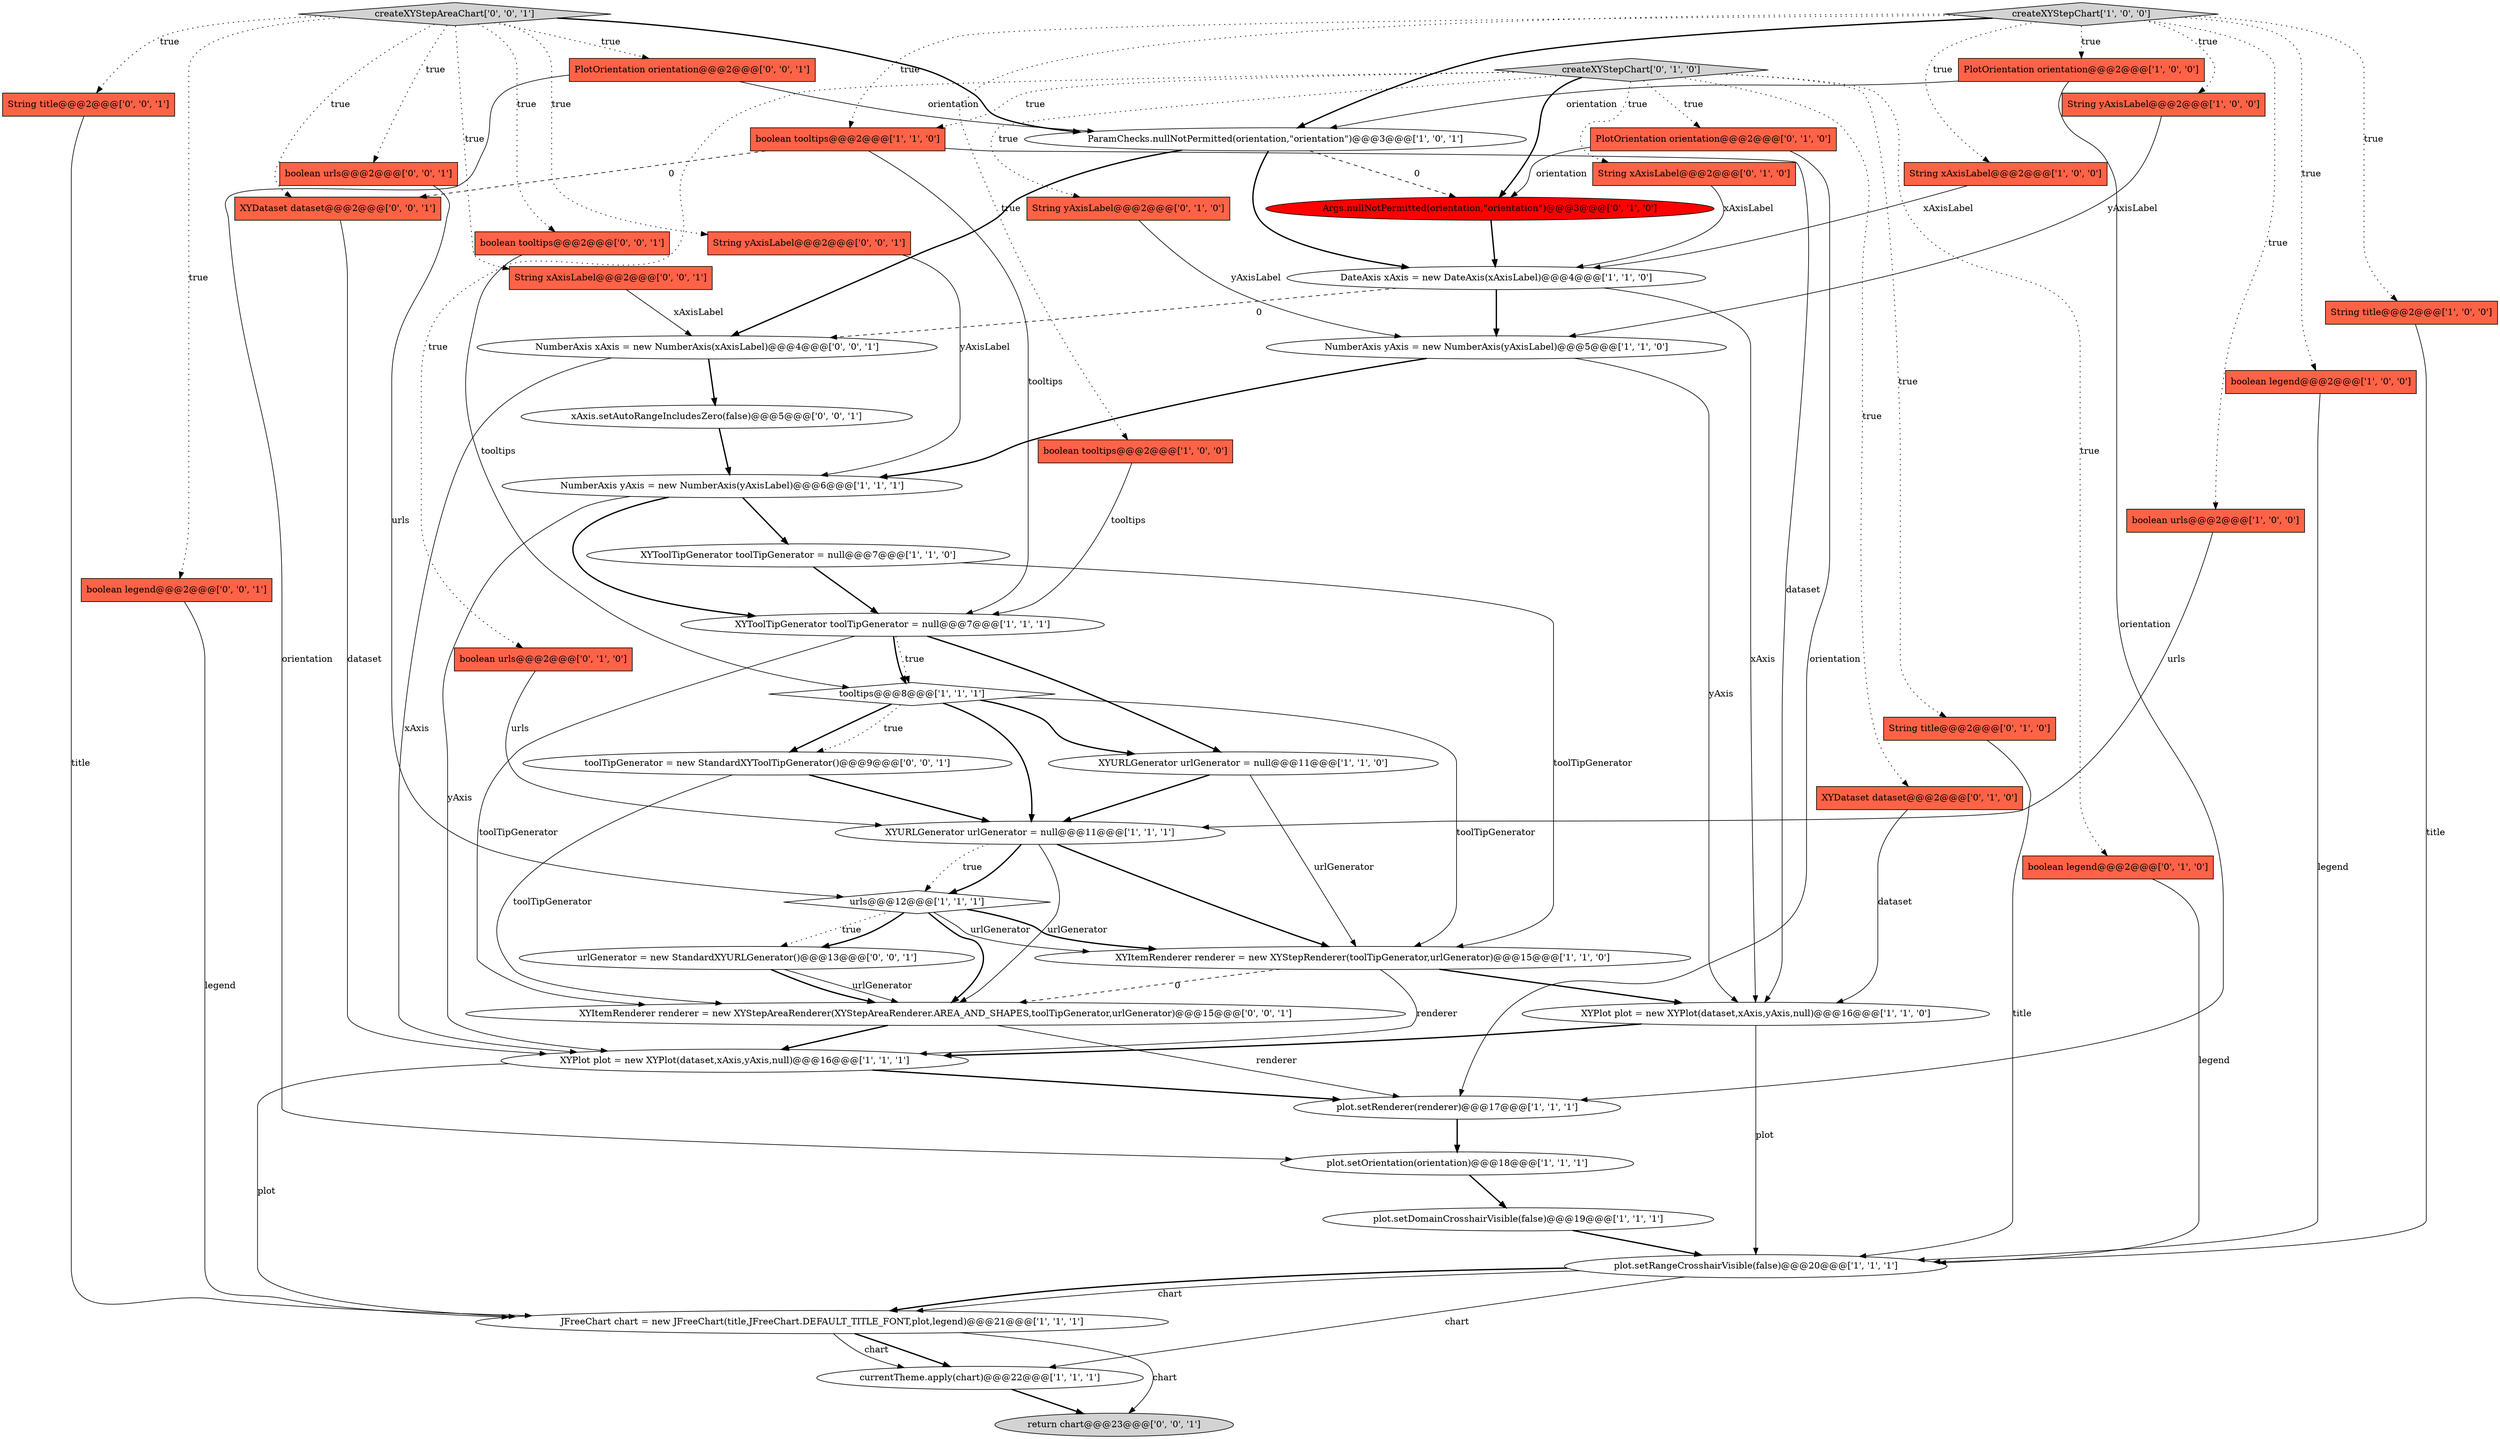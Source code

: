 digraph {
21 [style = filled, label = "XYURLGenerator urlGenerator = null@@@11@@@['1', '1', '0']", fillcolor = white, shape = ellipse image = "AAA0AAABBB1BBB"];
25 [style = filled, label = "DateAxis xAxis = new DateAxis(xAxisLabel)@@@4@@@['1', '1', '0']", fillcolor = white, shape = ellipse image = "AAA0AAABBB1BBB"];
33 [style = filled, label = "PlotOrientation orientation@@@2@@@['0', '1', '0']", fillcolor = tomato, shape = box image = "AAA0AAABBB2BBB"];
6 [style = filled, label = "String title@@@2@@@['1', '0', '0']", fillcolor = tomato, shape = box image = "AAA0AAABBB1BBB"];
50 [style = filled, label = "NumberAxis xAxis = new NumberAxis(xAxisLabel)@@@4@@@['0', '0', '1']", fillcolor = white, shape = ellipse image = "AAA0AAABBB3BBB"];
26 [style = filled, label = "XYToolTipGenerator toolTipGenerator = null@@@7@@@['1', '1', '1']", fillcolor = white, shape = ellipse image = "AAA0AAABBB1BBB"];
2 [style = filled, label = "plot.setRenderer(renderer)@@@17@@@['1', '1', '1']", fillcolor = white, shape = ellipse image = "AAA0AAABBB1BBB"];
8 [style = filled, label = "boolean legend@@@2@@@['1', '0', '0']", fillcolor = tomato, shape = box image = "AAA0AAABBB1BBB"];
44 [style = filled, label = "return chart@@@23@@@['0', '0', '1']", fillcolor = lightgray, shape = ellipse image = "AAA0AAABBB3BBB"];
7 [style = filled, label = "String xAxisLabel@@@2@@@['1', '0', '0']", fillcolor = tomato, shape = box image = "AAA0AAABBB1BBB"];
34 [style = filled, label = "String xAxisLabel@@@2@@@['0', '1', '0']", fillcolor = tomato, shape = box image = "AAA0AAABBB2BBB"];
48 [style = filled, label = "XYDataset dataset@@@2@@@['0', '0', '1']", fillcolor = tomato, shape = box image = "AAA0AAABBB3BBB"];
13 [style = filled, label = "urls@@@12@@@['1', '1', '1']", fillcolor = white, shape = diamond image = "AAA0AAABBB1BBB"];
37 [style = filled, label = "String yAxisLabel@@@2@@@['0', '0', '1']", fillcolor = tomato, shape = box image = "AAA0AAABBB3BBB"];
16 [style = filled, label = "XYPlot plot = new XYPlot(dataset,xAxis,yAxis,null)@@@16@@@['1', '1', '0']", fillcolor = white, shape = ellipse image = "AAA0AAABBB1BBB"];
31 [style = filled, label = "Args.nullNotPermitted(orientation,\"orientation\")@@@3@@@['0', '1', '0']", fillcolor = red, shape = ellipse image = "AAA1AAABBB2BBB"];
43 [style = filled, label = "XYItemRenderer renderer = new XYStepAreaRenderer(XYStepAreaRenderer.AREA_AND_SHAPES,toolTipGenerator,urlGenerator)@@@15@@@['0', '0', '1']", fillcolor = white, shape = ellipse image = "AAA0AAABBB3BBB"];
24 [style = filled, label = "tooltips@@@8@@@['1', '1', '1']", fillcolor = white, shape = diamond image = "AAA0AAABBB1BBB"];
30 [style = filled, label = "createXYStepChart['0', '1', '0']", fillcolor = lightgray, shape = diamond image = "AAA0AAABBB2BBB"];
35 [style = filled, label = "String title@@@2@@@['0', '1', '0']", fillcolor = tomato, shape = box image = "AAA0AAABBB2BBB"];
40 [style = filled, label = "createXYStepAreaChart['0', '0', '1']", fillcolor = lightgray, shape = diamond image = "AAA0AAABBB3BBB"];
46 [style = filled, label = "String title@@@2@@@['0', '0', '1']", fillcolor = tomato, shape = box image = "AAA0AAABBB3BBB"];
3 [style = filled, label = "plot.setRangeCrosshairVisible(false)@@@20@@@['1', '1', '1']", fillcolor = white, shape = ellipse image = "AAA0AAABBB1BBB"];
36 [style = filled, label = "XYDataset dataset@@@2@@@['0', '1', '0']", fillcolor = tomato, shape = box image = "AAA0AAABBB2BBB"];
19 [style = filled, label = "plot.setDomainCrosshairVisible(false)@@@19@@@['1', '1', '1']", fillcolor = white, shape = ellipse image = "AAA0AAABBB1BBB"];
14 [style = filled, label = "String yAxisLabel@@@2@@@['1', '0', '0']", fillcolor = tomato, shape = box image = "AAA0AAABBB1BBB"];
12 [style = filled, label = "JFreeChart chart = new JFreeChart(title,JFreeChart.DEFAULT_TITLE_FONT,plot,legend)@@@21@@@['1', '1', '1']", fillcolor = white, shape = ellipse image = "AAA0AAABBB1BBB"];
45 [style = filled, label = "String xAxisLabel@@@2@@@['0', '0', '1']", fillcolor = tomato, shape = box image = "AAA0AAABBB3BBB"];
0 [style = filled, label = "plot.setOrientation(orientation)@@@18@@@['1', '1', '1']", fillcolor = white, shape = ellipse image = "AAA0AAABBB1BBB"];
5 [style = filled, label = "PlotOrientation orientation@@@2@@@['1', '0', '0']", fillcolor = tomato, shape = box image = "AAA0AAABBB1BBB"];
22 [style = filled, label = "NumberAxis yAxis = new NumberAxis(yAxisLabel)@@@6@@@['1', '1', '1']", fillcolor = white, shape = ellipse image = "AAA0AAABBB1BBB"];
38 [style = filled, label = "PlotOrientation orientation@@@2@@@['0', '0', '1']", fillcolor = tomato, shape = box image = "AAA0AAABBB3BBB"];
15 [style = filled, label = "XYToolTipGenerator toolTipGenerator = null@@@7@@@['1', '1', '0']", fillcolor = white, shape = ellipse image = "AAA0AAABBB1BBB"];
39 [style = filled, label = "toolTipGenerator = new StandardXYToolTipGenerator()@@@9@@@['0', '0', '1']", fillcolor = white, shape = ellipse image = "AAA0AAABBB3BBB"];
49 [style = filled, label = "xAxis.setAutoRangeIncludesZero(false)@@@5@@@['0', '0', '1']", fillcolor = white, shape = ellipse image = "AAA0AAABBB3BBB"];
17 [style = filled, label = "createXYStepChart['1', '0', '0']", fillcolor = lightgray, shape = diamond image = "AAA0AAABBB1BBB"];
47 [style = filled, label = "boolean urls@@@2@@@['0', '0', '1']", fillcolor = tomato, shape = box image = "AAA0AAABBB3BBB"];
27 [style = filled, label = "XYItemRenderer renderer = new XYStepRenderer(toolTipGenerator,urlGenerator)@@@15@@@['1', '1', '0']", fillcolor = white, shape = ellipse image = "AAA0AAABBB1BBB"];
32 [style = filled, label = "String yAxisLabel@@@2@@@['0', '1', '0']", fillcolor = tomato, shape = box image = "AAA0AAABBB2BBB"];
10 [style = filled, label = "XYPlot plot = new XYPlot(dataset,xAxis,yAxis,null)@@@16@@@['1', '1', '1']", fillcolor = white, shape = ellipse image = "AAA0AAABBB1BBB"];
9 [style = filled, label = "NumberAxis yAxis = new NumberAxis(yAxisLabel)@@@5@@@['1', '1', '0']", fillcolor = white, shape = ellipse image = "AAA0AAABBB1BBB"];
11 [style = filled, label = "boolean tooltips@@@2@@@['1', '0', '0']", fillcolor = tomato, shape = box image = "AAA0AAABBB1BBB"];
18 [style = filled, label = "boolean tooltips@@@2@@@['1', '1', '0']", fillcolor = tomato, shape = box image = "AAA0AAABBB1BBB"];
20 [style = filled, label = "XYURLGenerator urlGenerator = null@@@11@@@['1', '1', '1']", fillcolor = white, shape = ellipse image = "AAA0AAABBB1BBB"];
41 [style = filled, label = "boolean legend@@@2@@@['0', '0', '1']", fillcolor = tomato, shape = box image = "AAA0AAABBB3BBB"];
29 [style = filled, label = "boolean urls@@@2@@@['0', '1', '0']", fillcolor = tomato, shape = box image = "AAA0AAABBB2BBB"];
23 [style = filled, label = "currentTheme.apply(chart)@@@22@@@['1', '1', '1']", fillcolor = white, shape = ellipse image = "AAA0AAABBB1BBB"];
1 [style = filled, label = "boolean urls@@@2@@@['1', '0', '0']", fillcolor = tomato, shape = box image = "AAA0AAABBB1BBB"];
28 [style = filled, label = "boolean legend@@@2@@@['0', '1', '0']", fillcolor = tomato, shape = box image = "AAA0AAABBB2BBB"];
51 [style = filled, label = "urlGenerator = new StandardXYURLGenerator()@@@13@@@['0', '0', '1']", fillcolor = white, shape = ellipse image = "AAA0AAABBB3BBB"];
42 [style = filled, label = "boolean tooltips@@@2@@@['0', '0', '1']", fillcolor = tomato, shape = box image = "AAA0AAABBB3BBB"];
4 [style = filled, label = "ParamChecks.nullNotPermitted(orientation,\"orientation\")@@@3@@@['1', '0', '1']", fillcolor = white, shape = ellipse image = "AAA0AAABBB1BBB"];
40->4 [style = bold, label=""];
20->43 [style = solid, label="urlGenerator"];
22->15 [style = bold, label=""];
4->25 [style = bold, label=""];
17->6 [style = dotted, label="true"];
13->51 [style = dotted, label="true"];
17->1 [style = dotted, label="true"];
24->39 [style = bold, label=""];
17->14 [style = dotted, label="true"];
21->27 [style = solid, label="urlGenerator"];
37->22 [style = solid, label="yAxisLabel"];
16->3 [style = solid, label="plot"];
8->3 [style = solid, label="legend"];
40->37 [style = dotted, label="true"];
49->22 [style = bold, label=""];
20->27 [style = bold, label=""];
40->46 [style = dotted, label="true"];
13->51 [style = bold, label=""];
17->8 [style = dotted, label="true"];
47->13 [style = solid, label="urls"];
38->0 [style = solid, label="orientation"];
24->21 [style = bold, label=""];
34->25 [style = solid, label="xAxisLabel"];
26->24 [style = dotted, label="true"];
12->44 [style = solid, label="chart"];
27->10 [style = solid, label="renderer"];
20->13 [style = dotted, label="true"];
50->10 [style = solid, label="xAxis"];
18->26 [style = solid, label="tooltips"];
19->3 [style = bold, label=""];
14->9 [style = solid, label="yAxisLabel"];
23->44 [style = bold, label=""];
30->33 [style = dotted, label="true"];
32->9 [style = solid, label="yAxisLabel"];
40->41 [style = dotted, label="true"];
22->10 [style = solid, label="yAxis"];
0->19 [style = bold, label=""];
48->10 [style = solid, label="dataset"];
40->48 [style = dotted, label="true"];
35->3 [style = solid, label="title"];
27->16 [style = bold, label=""];
26->24 [style = bold, label=""];
50->49 [style = bold, label=""];
38->4 [style = solid, label="orientation"];
24->20 [style = bold, label=""];
33->2 [style = solid, label="orientation"];
30->29 [style = dotted, label="true"];
28->3 [style = solid, label="legend"];
11->26 [style = solid, label="tooltips"];
40->47 [style = dotted, label="true"];
13->43 [style = bold, label=""];
51->43 [style = solid, label="urlGenerator"];
24->27 [style = solid, label="toolTipGenerator"];
30->32 [style = dotted, label="true"];
42->24 [style = solid, label="tooltips"];
43->10 [style = bold, label=""];
10->2 [style = bold, label=""];
30->28 [style = dotted, label="true"];
39->20 [style = bold, label=""];
12->23 [style = solid, label="chart"];
40->42 [style = dotted, label="true"];
1->20 [style = solid, label="urls"];
9->22 [style = bold, label=""];
45->50 [style = solid, label="xAxisLabel"];
22->26 [style = bold, label=""];
27->43 [style = dashed, label="0"];
20->13 [style = bold, label=""];
31->25 [style = bold, label=""];
17->18 [style = dotted, label="true"];
5->4 [style = solid, label="orientation"];
36->16 [style = solid, label="dataset"];
13->27 [style = solid, label="urlGenerator"];
24->39 [style = dotted, label="true"];
25->9 [style = bold, label=""];
43->2 [style = solid, label="renderer"];
40->38 [style = dotted, label="true"];
5->2 [style = solid, label="orientation"];
3->12 [style = bold, label=""];
18->48 [style = dashed, label="0"];
30->34 [style = dotted, label="true"];
30->36 [style = dotted, label="true"];
26->21 [style = bold, label=""];
2->0 [style = bold, label=""];
13->27 [style = bold, label=""];
10->12 [style = solid, label="plot"];
33->31 [style = solid, label="orientation"];
30->31 [style = bold, label=""];
30->18 [style = dotted, label="true"];
39->43 [style = solid, label="toolTipGenerator"];
9->16 [style = solid, label="yAxis"];
51->43 [style = bold, label=""];
41->12 [style = solid, label="legend"];
3->23 [style = solid, label="chart"];
3->12 [style = solid, label="chart"];
4->50 [style = bold, label=""];
17->4 [style = bold, label=""];
25->50 [style = dashed, label="0"];
46->12 [style = solid, label="title"];
17->11 [style = dotted, label="true"];
16->10 [style = bold, label=""];
6->3 [style = solid, label="title"];
15->27 [style = solid, label="toolTipGenerator"];
4->31 [style = dashed, label="0"];
18->16 [style = solid, label="dataset"];
15->26 [style = bold, label=""];
21->20 [style = bold, label=""];
30->35 [style = dotted, label="true"];
7->25 [style = solid, label="xAxisLabel"];
17->7 [style = dotted, label="true"];
12->23 [style = bold, label=""];
26->43 [style = solid, label="toolTipGenerator"];
40->45 [style = dotted, label="true"];
29->20 [style = solid, label="urls"];
25->16 [style = solid, label="xAxis"];
17->5 [style = dotted, label="true"];
}
